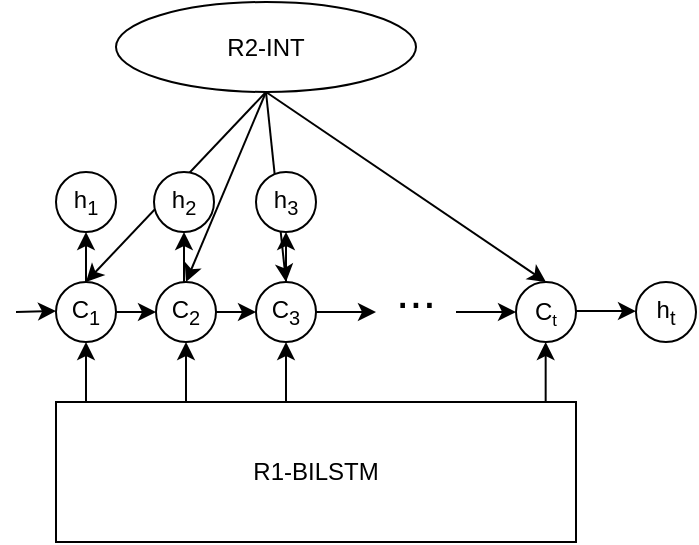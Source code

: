 <mxfile version="13.6.9" type="github">
  <diagram id="DdoQsM5gWPnd4OZK94Kb" name="Page-1">
    <mxGraphModel dx="648" dy="382" grid="1" gridSize="10" guides="1" tooltips="1" connect="1" arrows="1" fold="1" page="1" pageScale="1" pageWidth="827" pageHeight="1169" math="0" shadow="0">
      <root>
        <mxCell id="0" />
        <mxCell id="1" parent="0" />
        <mxCell id="znBHzXkmCNQ7pyG8SXvY-15" value="R1-BILSTM" style="rounded=0;whiteSpace=wrap;html=1;" vertex="1" parent="1">
          <mxGeometry x="350" y="710" width="260" height="70" as="geometry" />
        </mxCell>
        <mxCell id="znBHzXkmCNQ7pyG8SXvY-17" value="&lt;font&gt;C&lt;sub&gt;1&lt;/sub&gt;&lt;/font&gt;" style="ellipse;whiteSpace=wrap;html=1;aspect=fixed;" vertex="1" parent="1">
          <mxGeometry x="350" y="650" width="30" height="30" as="geometry" />
        </mxCell>
        <mxCell id="znBHzXkmCNQ7pyG8SXvY-19" value="&lt;span&gt;C&lt;/span&gt;&lt;sub&gt;3&lt;/sub&gt;" style="ellipse;whiteSpace=wrap;html=1;aspect=fixed;" vertex="1" parent="1">
          <mxGeometry x="450" y="650" width="30" height="30" as="geometry" />
        </mxCell>
        <mxCell id="znBHzXkmCNQ7pyG8SXvY-20" value="C&lt;span style=&quot;font-size: 10px&quot;&gt;&lt;sub&gt;t&lt;/sub&gt;&lt;/span&gt;" style="ellipse;whiteSpace=wrap;html=1;aspect=fixed;" vertex="1" parent="1">
          <mxGeometry x="580" y="650" width="30" height="30" as="geometry" />
        </mxCell>
        <mxCell id="znBHzXkmCNQ7pyG8SXvY-22" value="R2-INT" style="ellipse;whiteSpace=wrap;html=1;" vertex="1" parent="1">
          <mxGeometry x="380" y="510" width="150" height="45" as="geometry" />
        </mxCell>
        <mxCell id="znBHzXkmCNQ7pyG8SXvY-23" value="&lt;span&gt;C&lt;/span&gt;&lt;sub&gt;2&lt;/sub&gt;" style="ellipse;whiteSpace=wrap;html=1;aspect=fixed;" vertex="1" parent="1">
          <mxGeometry x="400" y="650" width="30" height="30" as="geometry" />
        </mxCell>
        <mxCell id="znBHzXkmCNQ7pyG8SXvY-25" value="" style="endArrow=classic;html=1;" edge="1" parent="1">
          <mxGeometry width="50" height="50" relative="1" as="geometry">
            <mxPoint x="330" y="665" as="sourcePoint" />
            <mxPoint x="350" y="664.5" as="targetPoint" />
          </mxGeometry>
        </mxCell>
        <mxCell id="znBHzXkmCNQ7pyG8SXvY-26" value="" style="endArrow=classic;html=1;entryX=0;entryY=0.5;entryDx=0;entryDy=0;exitX=1;exitY=0.5;exitDx=0;exitDy=0;" edge="1" parent="1" source="znBHzXkmCNQ7pyG8SXvY-17" target="znBHzXkmCNQ7pyG8SXvY-23">
          <mxGeometry width="50" height="50" relative="1" as="geometry">
            <mxPoint x="330" y="674.5" as="sourcePoint" />
            <mxPoint x="360" y="674.5" as="targetPoint" />
          </mxGeometry>
        </mxCell>
        <mxCell id="znBHzXkmCNQ7pyG8SXvY-27" value="" style="endArrow=classic;html=1;entryX=0;entryY=0.5;entryDx=0;entryDy=0;" edge="1" parent="1" target="znBHzXkmCNQ7pyG8SXvY-19">
          <mxGeometry width="50" height="50" relative="1" as="geometry">
            <mxPoint x="430" y="665" as="sourcePoint" />
            <mxPoint x="444" y="666" as="targetPoint" />
          </mxGeometry>
        </mxCell>
        <mxCell id="znBHzXkmCNQ7pyG8SXvY-28" value="" style="endArrow=classic;html=1;entryX=0.5;entryY=1;entryDx=0;entryDy=0;" edge="1" parent="1" target="znBHzXkmCNQ7pyG8SXvY-17">
          <mxGeometry width="50" height="50" relative="1" as="geometry">
            <mxPoint x="365" y="710" as="sourcePoint" />
            <mxPoint x="440" y="520" as="targetPoint" />
          </mxGeometry>
        </mxCell>
        <mxCell id="znBHzXkmCNQ7pyG8SXvY-29" value="" style="endArrow=classic;html=1;entryX=0.5;entryY=1;entryDx=0;entryDy=0;exitX=0.25;exitY=0;exitDx=0;exitDy=0;" edge="1" parent="1" source="znBHzXkmCNQ7pyG8SXvY-15" target="znBHzXkmCNQ7pyG8SXvY-23">
          <mxGeometry width="50" height="50" relative="1" as="geometry">
            <mxPoint x="375" y="720" as="sourcePoint" />
            <mxPoint x="375" y="680" as="targetPoint" />
          </mxGeometry>
        </mxCell>
        <mxCell id="znBHzXkmCNQ7pyG8SXvY-30" value="" style="endArrow=classic;html=1;entryX=0.5;entryY=1;entryDx=0;entryDy=0;" edge="1" parent="1" target="znBHzXkmCNQ7pyG8SXvY-19">
          <mxGeometry width="50" height="50" relative="1" as="geometry">
            <mxPoint x="465" y="710" as="sourcePoint" />
            <mxPoint x="425" y="680" as="targetPoint" />
          </mxGeometry>
        </mxCell>
        <mxCell id="znBHzXkmCNQ7pyG8SXvY-32" value="&lt;font style=&quot;font-size: 24px&quot;&gt;...&lt;/font&gt;" style="text;html=1;strokeColor=none;fillColor=none;align=center;verticalAlign=middle;whiteSpace=wrap;rounded=0;" vertex="1" parent="1">
          <mxGeometry x="510" y="645" width="40" height="20" as="geometry" />
        </mxCell>
        <mxCell id="znBHzXkmCNQ7pyG8SXvY-34" value="" style="edgeStyle=none;rounded=0;orthogonalLoop=1;jettySize=auto;html=1;" edge="1" parent="1">
          <mxGeometry relative="1" as="geometry">
            <mxPoint x="550" y="665" as="sourcePoint" />
            <mxPoint x="580" y="665.048" as="targetPoint" />
          </mxGeometry>
        </mxCell>
        <mxCell id="znBHzXkmCNQ7pyG8SXvY-33" value="" style="edgeStyle=none;rounded=0;orthogonalLoop=1;jettySize=auto;html=1;entryX=0;entryY=1;entryDx=0;entryDy=0;" edge="1" parent="1" source="znBHzXkmCNQ7pyG8SXvY-19" target="znBHzXkmCNQ7pyG8SXvY-32">
          <mxGeometry relative="1" as="geometry" />
        </mxCell>
        <mxCell id="znBHzXkmCNQ7pyG8SXvY-37" value="" style="endArrow=classic;html=1;entryX=0.5;entryY=1;entryDx=0;entryDy=0;" edge="1" parent="1">
          <mxGeometry width="50" height="50" relative="1" as="geometry">
            <mxPoint x="594.83" y="710" as="sourcePoint" />
            <mxPoint x="594.83" y="680" as="targetPoint" />
          </mxGeometry>
        </mxCell>
        <mxCell id="znBHzXkmCNQ7pyG8SXvY-40" value="" style="endArrow=classic;html=1;exitX=0.5;exitY=1;exitDx=0;exitDy=0;" edge="1" parent="1" source="znBHzXkmCNQ7pyG8SXvY-22">
          <mxGeometry width="50" height="50" relative="1" as="geometry">
            <mxPoint x="350" y="670" as="sourcePoint" />
            <mxPoint x="365" y="650" as="targetPoint" />
          </mxGeometry>
        </mxCell>
        <mxCell id="znBHzXkmCNQ7pyG8SXvY-41" value="" style="endArrow=classic;html=1;entryX=0.5;entryY=0;entryDx=0;entryDy=0;exitX=0.5;exitY=1;exitDx=0;exitDy=0;" edge="1" parent="1" source="znBHzXkmCNQ7pyG8SXvY-22" target="znBHzXkmCNQ7pyG8SXvY-23">
          <mxGeometry width="50" height="50" relative="1" as="geometry">
            <mxPoint x="480" y="590" as="sourcePoint" />
            <mxPoint x="380.01" y="660" as="targetPoint" />
          </mxGeometry>
        </mxCell>
        <mxCell id="znBHzXkmCNQ7pyG8SXvY-42" value="" style="endArrow=classic;html=1;exitX=0.5;exitY=1;exitDx=0;exitDy=0;entryX=0.5;entryY=0;entryDx=0;entryDy=0;" edge="1" parent="1" source="znBHzXkmCNQ7pyG8SXvY-22" target="znBHzXkmCNQ7pyG8SXvY-19">
          <mxGeometry width="50" height="50" relative="1" as="geometry">
            <mxPoint x="480" y="590" as="sourcePoint" />
            <mxPoint x="460" y="649" as="targetPoint" />
          </mxGeometry>
        </mxCell>
        <mxCell id="znBHzXkmCNQ7pyG8SXvY-43" value="" style="endArrow=classic;html=1;exitX=0.5;exitY=1;exitDx=0;exitDy=0;entryX=0.5;entryY=0;entryDx=0;entryDy=0;" edge="1" parent="1" source="znBHzXkmCNQ7pyG8SXvY-22" target="znBHzXkmCNQ7pyG8SXvY-20">
          <mxGeometry width="50" height="50" relative="1" as="geometry">
            <mxPoint x="490" y="595" as="sourcePoint" />
            <mxPoint x="475" y="660" as="targetPoint" />
          </mxGeometry>
        </mxCell>
        <mxCell id="znBHzXkmCNQ7pyG8SXvY-44" value="" style="edgeStyle=none;rounded=0;orthogonalLoop=1;jettySize=auto;html=1;" edge="1" parent="1">
          <mxGeometry relative="1" as="geometry">
            <mxPoint x="610" y="664.52" as="sourcePoint" />
            <mxPoint x="640" y="664.568" as="targetPoint" />
          </mxGeometry>
        </mxCell>
        <mxCell id="znBHzXkmCNQ7pyG8SXvY-47" value="&lt;font&gt;h&lt;sub&gt;1&lt;/sub&gt;&lt;/font&gt;" style="ellipse;whiteSpace=wrap;html=1;aspect=fixed;" vertex="1" parent="1">
          <mxGeometry x="350" y="595" width="30" height="30" as="geometry" />
        </mxCell>
        <mxCell id="znBHzXkmCNQ7pyG8SXvY-49" value="&lt;font&gt;h&lt;sub&gt;t&lt;/sub&gt;&lt;/font&gt;" style="ellipse;whiteSpace=wrap;html=1;aspect=fixed;" vertex="1" parent="1">
          <mxGeometry x="640" y="650" width="30" height="30" as="geometry" />
        </mxCell>
        <mxCell id="znBHzXkmCNQ7pyG8SXvY-51" value="" style="endArrow=classic;html=1;exitX=0.5;exitY=0;exitDx=0;exitDy=0;entryX=0.5;entryY=1;entryDx=0;entryDy=0;" edge="1" parent="1" source="znBHzXkmCNQ7pyG8SXvY-17" target="znBHzXkmCNQ7pyG8SXvY-47">
          <mxGeometry width="50" height="50" relative="1" as="geometry">
            <mxPoint x="220" y="640" as="sourcePoint" />
            <mxPoint x="270" y="590" as="targetPoint" />
          </mxGeometry>
        </mxCell>
        <mxCell id="znBHzXkmCNQ7pyG8SXvY-52" value="&lt;font&gt;h&lt;sub&gt;2&lt;/sub&gt;&lt;/font&gt;" style="ellipse;whiteSpace=wrap;html=1;aspect=fixed;" vertex="1" parent="1">
          <mxGeometry x="399" y="595" width="30" height="30" as="geometry" />
        </mxCell>
        <mxCell id="znBHzXkmCNQ7pyG8SXvY-53" value="" style="endArrow=classic;html=1;exitX=0.5;exitY=0;exitDx=0;exitDy=0;entryX=0.5;entryY=1;entryDx=0;entryDy=0;" edge="1" parent="1" target="znBHzXkmCNQ7pyG8SXvY-52">
          <mxGeometry width="50" height="50" relative="1" as="geometry">
            <mxPoint x="414" y="650" as="sourcePoint" />
            <mxPoint x="319" y="590" as="targetPoint" />
          </mxGeometry>
        </mxCell>
        <mxCell id="znBHzXkmCNQ7pyG8SXvY-54" value="&lt;font&gt;h&lt;sub&gt;3&lt;/sub&gt;&lt;/font&gt;" style="ellipse;whiteSpace=wrap;html=1;aspect=fixed;" vertex="1" parent="1">
          <mxGeometry x="450" y="595" width="30" height="30" as="geometry" />
        </mxCell>
        <mxCell id="znBHzXkmCNQ7pyG8SXvY-55" value="" style="endArrow=classic;html=1;exitX=0.5;exitY=0;exitDx=0;exitDy=0;entryX=0.5;entryY=1;entryDx=0;entryDy=0;" edge="1" parent="1" target="znBHzXkmCNQ7pyG8SXvY-54">
          <mxGeometry width="50" height="50" relative="1" as="geometry">
            <mxPoint x="465" y="650" as="sourcePoint" />
            <mxPoint x="370" y="590" as="targetPoint" />
          </mxGeometry>
        </mxCell>
      </root>
    </mxGraphModel>
  </diagram>
</mxfile>
